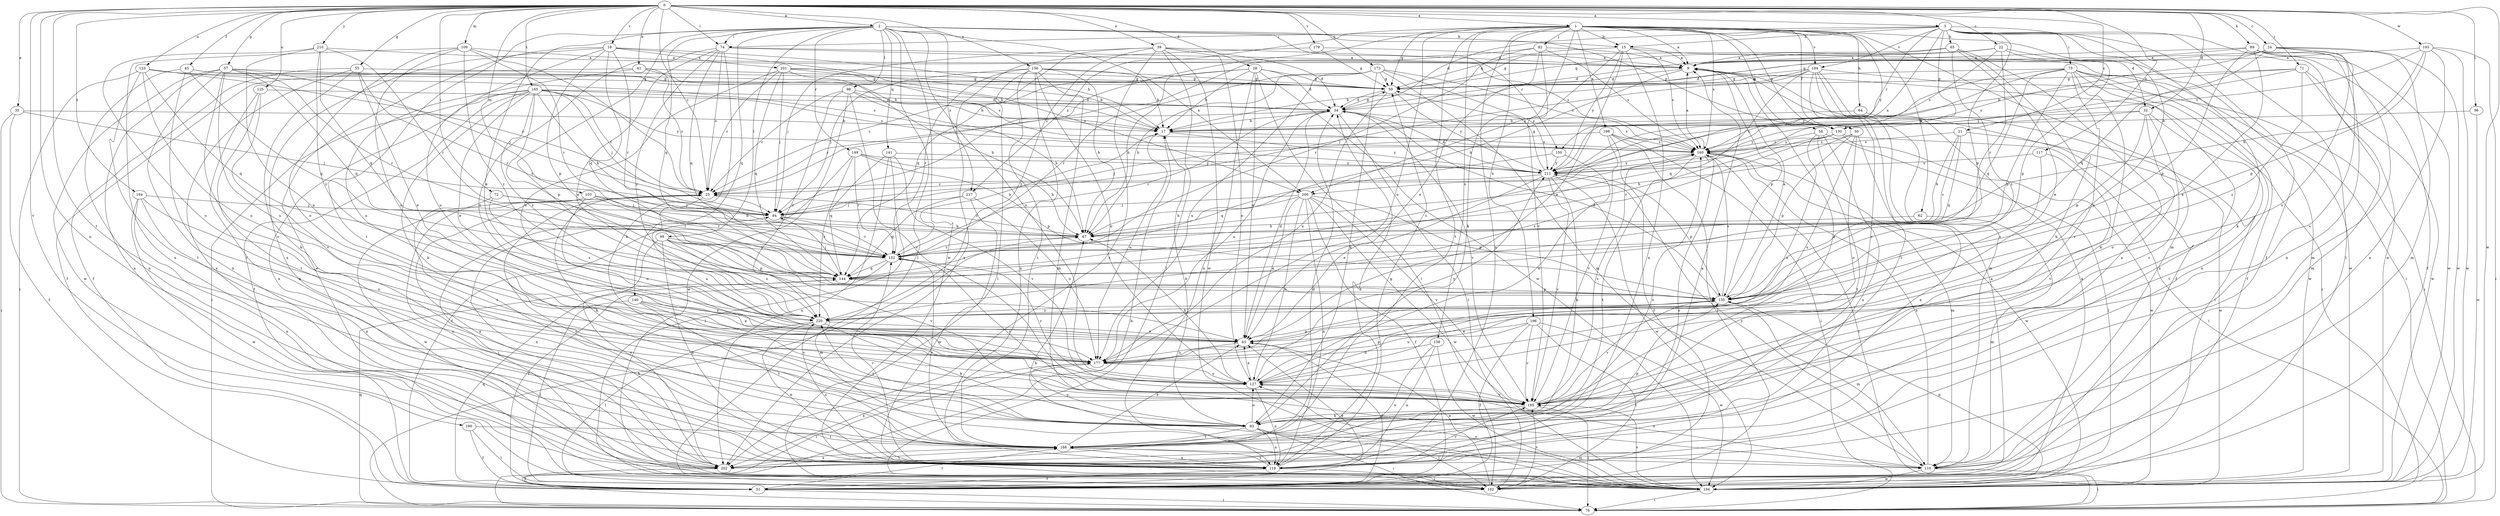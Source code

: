strict digraph  {
0;
1;
2;
3;
9;
15;
17;
19;
21;
22;
24;
25;
28;
32;
34;
35;
39;
41;
43;
45;
50;
51;
55;
57;
58;
59;
62;
64;
65;
67;
71;
72;
74;
75;
76;
82;
84;
89;
93;
96;
98;
99;
102;
103;
109;
110;
117;
118;
123;
125;
127;
130;
135;
140;
141;
144;
149;
150;
152;
156;
158;
160;
164;
165;
168;
173;
177;
179;
180;
184;
185;
193;
194;
196;
198;
200;
201;
202;
210;
211;
217;
220;
0 -> 1  [label=a];
0 -> 2  [label=a];
0 -> 3  [label=a];
0 -> 19  [label=c];
0 -> 21  [label=c];
0 -> 22  [label=c];
0 -> 24  [label=c];
0 -> 25  [label=c];
0 -> 28  [label=d];
0 -> 32  [label=d];
0 -> 35  [label=e];
0 -> 39  [label=e];
0 -> 41  [label=e];
0 -> 45  [label=f];
0 -> 55  [label=g];
0 -> 57  [label=g];
0 -> 71  [label=i];
0 -> 72  [label=i];
0 -> 74  [label=i];
0 -> 89  [label=k];
0 -> 96  [label=l];
0 -> 103  [label=m];
0 -> 109  [label=m];
0 -> 117  [label=n];
0 -> 118  [label=n];
0 -> 123  [label=o];
0 -> 125  [label=o];
0 -> 156  [label=s];
0 -> 164  [label=t];
0 -> 165  [label=t];
0 -> 168  [label=t];
0 -> 173  [label=u];
0 -> 179  [label=v];
0 -> 180  [label=v];
0 -> 193  [label=w];
0 -> 194  [label=w];
0 -> 210  [label=y];
1 -> 9  [label=a];
1 -> 15  [label=b];
1 -> 32  [label=d];
1 -> 50  [label=f];
1 -> 58  [label=g];
1 -> 59  [label=g];
1 -> 62  [label=h];
1 -> 64  [label=h];
1 -> 82  [label=j];
1 -> 84  [label=j];
1 -> 93  [label=k];
1 -> 110  [label=m];
1 -> 118  [label=n];
1 -> 130  [label=p];
1 -> 158  [label=s];
1 -> 160  [label=s];
1 -> 168  [label=t];
1 -> 177  [label=u];
1 -> 184  [label=v];
1 -> 196  [label=x];
1 -> 198  [label=x];
1 -> 211  [label=y];
1 -> 217  [label=z];
2 -> 15  [label=b];
2 -> 43  [label=e];
2 -> 74  [label=i];
2 -> 98  [label=l];
2 -> 99  [label=l];
2 -> 102  [label=l];
2 -> 127  [label=o];
2 -> 130  [label=p];
2 -> 140  [label=q];
2 -> 141  [label=q];
2 -> 144  [label=q];
2 -> 149  [label=r];
2 -> 150  [label=r];
2 -> 168  [label=t];
2 -> 194  [label=w];
2 -> 200  [label=x];
2 -> 217  [label=z];
2 -> 220  [label=z];
3 -> 15  [label=b];
3 -> 34  [label=d];
3 -> 51  [label=f];
3 -> 65  [label=h];
3 -> 74  [label=i];
3 -> 75  [label=i];
3 -> 93  [label=k];
3 -> 102  [label=l];
3 -> 127  [label=o];
3 -> 130  [label=p];
3 -> 135  [label=p];
3 -> 150  [label=r];
3 -> 184  [label=v];
3 -> 194  [label=w];
3 -> 200  [label=x];
9 -> 59  [label=g];
9 -> 67  [label=h];
9 -> 76  [label=i];
9 -> 135  [label=p];
15 -> 9  [label=a];
15 -> 43  [label=e];
15 -> 59  [label=g];
15 -> 76  [label=i];
15 -> 118  [label=n];
15 -> 160  [label=s];
15 -> 200  [label=x];
15 -> 211  [label=y];
17 -> 160  [label=s];
17 -> 177  [label=u];
17 -> 211  [label=y];
19 -> 17  [label=b];
19 -> 135  [label=p];
19 -> 144  [label=q];
19 -> 152  [label=r];
19 -> 177  [label=u];
19 -> 194  [label=w];
19 -> 200  [label=x];
19 -> 201  [label=x];
19 -> 202  [label=x];
21 -> 67  [label=h];
21 -> 144  [label=q];
21 -> 152  [label=r];
21 -> 160  [label=s];
21 -> 194  [label=w];
22 -> 9  [label=a];
22 -> 34  [label=d];
22 -> 59  [label=g];
22 -> 135  [label=p];
22 -> 152  [label=r];
22 -> 160  [label=s];
22 -> 194  [label=w];
24 -> 9  [label=a];
24 -> 59  [label=g];
24 -> 110  [label=m];
24 -> 144  [label=q];
24 -> 177  [label=u];
24 -> 185  [label=v];
24 -> 194  [label=w];
24 -> 211  [label=y];
25 -> 84  [label=j];
25 -> 93  [label=k];
25 -> 177  [label=u];
25 -> 202  [label=x];
28 -> 17  [label=b];
28 -> 25  [label=c];
28 -> 34  [label=d];
28 -> 43  [label=e];
28 -> 59  [label=g];
28 -> 67  [label=h];
28 -> 102  [label=l];
28 -> 118  [label=n];
28 -> 194  [label=w];
32 -> 17  [label=b];
32 -> 127  [label=o];
32 -> 135  [label=p];
32 -> 168  [label=t];
32 -> 185  [label=v];
32 -> 211  [label=y];
34 -> 17  [label=b];
34 -> 25  [label=c];
34 -> 59  [label=g];
34 -> 102  [label=l];
34 -> 152  [label=r];
34 -> 160  [label=s];
34 -> 177  [label=u];
34 -> 185  [label=v];
35 -> 17  [label=b];
35 -> 51  [label=f];
35 -> 76  [label=i];
35 -> 84  [label=j];
39 -> 9  [label=a];
39 -> 34  [label=d];
39 -> 84  [label=j];
39 -> 102  [label=l];
39 -> 127  [label=o];
39 -> 144  [label=q];
39 -> 194  [label=w];
39 -> 202  [label=x];
39 -> 220  [label=z];
41 -> 17  [label=b];
41 -> 25  [label=c];
41 -> 51  [label=f];
41 -> 59  [label=g];
41 -> 177  [label=u];
43 -> 34  [label=d];
43 -> 51  [label=f];
43 -> 177  [label=u];
45 -> 17  [label=b];
45 -> 59  [label=g];
45 -> 118  [label=n];
45 -> 144  [label=q];
45 -> 168  [label=t];
50 -> 67  [label=h];
50 -> 127  [label=o];
50 -> 135  [label=p];
50 -> 160  [label=s];
50 -> 177  [label=u];
50 -> 202  [label=x];
51 -> 9  [label=a];
51 -> 43  [label=e];
51 -> 76  [label=i];
51 -> 144  [label=q];
51 -> 168  [label=t];
55 -> 43  [label=e];
55 -> 51  [label=f];
55 -> 59  [label=g];
55 -> 93  [label=k];
55 -> 152  [label=r];
55 -> 202  [label=x];
57 -> 59  [label=g];
57 -> 84  [label=j];
57 -> 118  [label=n];
57 -> 144  [label=q];
57 -> 152  [label=r];
57 -> 177  [label=u];
57 -> 185  [label=v];
57 -> 194  [label=w];
57 -> 202  [label=x];
58 -> 102  [label=l];
58 -> 127  [label=o];
58 -> 160  [label=s];
58 -> 168  [label=t];
58 -> 202  [label=x];
59 -> 34  [label=d];
59 -> 177  [label=u];
59 -> 211  [label=y];
62 -> 67  [label=h];
62 -> 110  [label=m];
64 -> 17  [label=b];
64 -> 102  [label=l];
65 -> 9  [label=a];
65 -> 43  [label=e];
65 -> 59  [label=g];
65 -> 93  [label=k];
65 -> 118  [label=n];
65 -> 220  [label=z];
67 -> 25  [label=c];
67 -> 152  [label=r];
71 -> 17  [label=b];
71 -> 59  [label=g];
71 -> 110  [label=m];
71 -> 194  [label=w];
71 -> 211  [label=y];
71 -> 220  [label=z];
72 -> 84  [label=j];
72 -> 152  [label=r];
72 -> 185  [label=v];
72 -> 220  [label=z];
74 -> 9  [label=a];
74 -> 25  [label=c];
74 -> 43  [label=e];
74 -> 93  [label=k];
74 -> 144  [label=q];
74 -> 160  [label=s];
74 -> 177  [label=u];
74 -> 220  [label=z];
75 -> 25  [label=c];
75 -> 51  [label=f];
75 -> 59  [label=g];
75 -> 93  [label=k];
75 -> 118  [label=n];
75 -> 135  [label=p];
75 -> 144  [label=q];
75 -> 185  [label=v];
75 -> 194  [label=w];
75 -> 202  [label=x];
75 -> 211  [label=y];
76 -> 17  [label=b];
76 -> 67  [label=h];
76 -> 144  [label=q];
82 -> 9  [label=a];
82 -> 25  [label=c];
82 -> 43  [label=e];
82 -> 152  [label=r];
82 -> 160  [label=s];
82 -> 185  [label=v];
84 -> 67  [label=h];
84 -> 152  [label=r];
84 -> 202  [label=x];
89 -> 9  [label=a];
89 -> 34  [label=d];
89 -> 43  [label=e];
89 -> 51  [label=f];
89 -> 110  [label=m];
89 -> 118  [label=n];
89 -> 135  [label=p];
89 -> 194  [label=w];
93 -> 17  [label=b];
93 -> 76  [label=i];
93 -> 102  [label=l];
93 -> 118  [label=n];
93 -> 127  [label=o];
93 -> 168  [label=t];
93 -> 177  [label=u];
93 -> 220  [label=z];
96 -> 17  [label=b];
96 -> 194  [label=w];
98 -> 17  [label=b];
98 -> 25  [label=c];
98 -> 34  [label=d];
98 -> 67  [label=h];
98 -> 185  [label=v];
98 -> 194  [label=w];
98 -> 220  [label=z];
99 -> 110  [label=m];
99 -> 118  [label=n];
99 -> 135  [label=p];
99 -> 152  [label=r];
99 -> 185  [label=v];
99 -> 202  [label=x];
99 -> 220  [label=z];
102 -> 9  [label=a];
102 -> 43  [label=e];
102 -> 185  [label=v];
103 -> 67  [label=h];
103 -> 84  [label=j];
103 -> 152  [label=r];
103 -> 177  [label=u];
103 -> 194  [label=w];
109 -> 9  [label=a];
109 -> 25  [label=c];
109 -> 127  [label=o];
109 -> 152  [label=r];
109 -> 177  [label=u];
109 -> 202  [label=x];
109 -> 220  [label=z];
110 -> 76  [label=i];
110 -> 127  [label=o];
110 -> 160  [label=s];
110 -> 194  [label=w];
110 -> 211  [label=y];
117 -> 185  [label=v];
117 -> 211  [label=y];
117 -> 220  [label=z];
118 -> 25  [label=c];
118 -> 34  [label=d];
118 -> 51  [label=f];
118 -> 59  [label=g];
118 -> 102  [label=l];
118 -> 152  [label=r];
118 -> 168  [label=t];
118 -> 185  [label=v];
118 -> 220  [label=z];
123 -> 25  [label=c];
123 -> 59  [label=g];
123 -> 76  [label=i];
123 -> 144  [label=q];
123 -> 160  [label=s];
123 -> 168  [label=t];
123 -> 177  [label=u];
125 -> 34  [label=d];
125 -> 118  [label=n];
125 -> 168  [label=t];
125 -> 185  [label=v];
127 -> 43  [label=e];
127 -> 67  [label=h];
127 -> 118  [label=n];
127 -> 135  [label=p];
127 -> 152  [label=r];
127 -> 185  [label=v];
127 -> 211  [label=y];
130 -> 76  [label=i];
130 -> 152  [label=r];
130 -> 160  [label=s];
130 -> 194  [label=w];
130 -> 220  [label=z];
135 -> 9  [label=a];
135 -> 34  [label=d];
135 -> 110  [label=m];
135 -> 160  [label=s];
135 -> 185  [label=v];
135 -> 220  [label=z];
140 -> 43  [label=e];
140 -> 102  [label=l];
140 -> 168  [label=t];
140 -> 185  [label=v];
140 -> 220  [label=z];
141 -> 102  [label=l];
141 -> 144  [label=q];
141 -> 185  [label=v];
141 -> 202  [label=x];
141 -> 211  [label=y];
144 -> 84  [label=j];
144 -> 135  [label=p];
144 -> 160  [label=s];
149 -> 51  [label=f];
149 -> 67  [label=h];
149 -> 135  [label=p];
149 -> 152  [label=r];
149 -> 211  [label=y];
149 -> 220  [label=z];
150 -> 127  [label=o];
150 -> 144  [label=q];
150 -> 211  [label=y];
152 -> 17  [label=b];
152 -> 51  [label=f];
152 -> 144  [label=q];
156 -> 17  [label=b];
156 -> 59  [label=g];
156 -> 67  [label=h];
156 -> 84  [label=j];
156 -> 102  [label=l];
156 -> 110  [label=m];
156 -> 118  [label=n];
156 -> 127  [label=o];
156 -> 152  [label=r];
156 -> 168  [label=t];
158 -> 118  [label=n];
158 -> 177  [label=u];
158 -> 194  [label=w];
158 -> 202  [label=x];
160 -> 9  [label=a];
160 -> 76  [label=i];
160 -> 110  [label=m];
160 -> 168  [label=t];
160 -> 194  [label=w];
160 -> 202  [label=x];
160 -> 211  [label=y];
164 -> 84  [label=j];
164 -> 118  [label=n];
164 -> 127  [label=o];
164 -> 194  [label=w];
164 -> 202  [label=x];
165 -> 25  [label=c];
165 -> 34  [label=d];
165 -> 43  [label=e];
165 -> 51  [label=f];
165 -> 67  [label=h];
165 -> 76  [label=i];
165 -> 84  [label=j];
165 -> 93  [label=k];
165 -> 135  [label=p];
165 -> 160  [label=s];
165 -> 202  [label=x];
165 -> 211  [label=y];
165 -> 220  [label=z];
168 -> 43  [label=e];
168 -> 110  [label=m];
168 -> 118  [label=n];
168 -> 135  [label=p];
168 -> 152  [label=r];
168 -> 160  [label=s];
168 -> 202  [label=x];
173 -> 59  [label=g];
173 -> 67  [label=h];
173 -> 93  [label=k];
173 -> 110  [label=m];
173 -> 152  [label=r];
173 -> 160  [label=s];
173 -> 177  [label=u];
173 -> 211  [label=y];
177 -> 76  [label=i];
177 -> 127  [label=o];
177 -> 135  [label=p];
177 -> 202  [label=x];
179 -> 9  [label=a];
179 -> 59  [label=g];
179 -> 202  [label=x];
180 -> 51  [label=f];
180 -> 102  [label=l];
180 -> 168  [label=t];
184 -> 17  [label=b];
184 -> 51  [label=f];
184 -> 59  [label=g];
184 -> 76  [label=i];
184 -> 84  [label=j];
184 -> 110  [label=m];
184 -> 144  [label=q];
184 -> 168  [label=t];
184 -> 185  [label=v];
185 -> 9  [label=a];
185 -> 76  [label=i];
185 -> 93  [label=k];
185 -> 152  [label=r];
185 -> 160  [label=s];
193 -> 9  [label=a];
193 -> 67  [label=h];
193 -> 76  [label=i];
193 -> 118  [label=n];
193 -> 135  [label=p];
193 -> 160  [label=s];
193 -> 194  [label=w];
194 -> 67  [label=h];
194 -> 76  [label=i];
194 -> 84  [label=j];
194 -> 127  [label=o];
194 -> 135  [label=p];
194 -> 185  [label=v];
196 -> 43  [label=e];
196 -> 51  [label=f];
196 -> 102  [label=l];
196 -> 177  [label=u];
196 -> 185  [label=v];
196 -> 194  [label=w];
198 -> 51  [label=f];
198 -> 76  [label=i];
198 -> 84  [label=j];
198 -> 102  [label=l];
198 -> 160  [label=s];
198 -> 185  [label=v];
200 -> 43  [label=e];
200 -> 51  [label=f];
200 -> 67  [label=h];
200 -> 84  [label=j];
200 -> 118  [label=n];
200 -> 127  [label=o];
200 -> 135  [label=p];
200 -> 185  [label=v];
200 -> 194  [label=w];
201 -> 17  [label=b];
201 -> 25  [label=c];
201 -> 43  [label=e];
201 -> 59  [label=g];
201 -> 67  [label=h];
201 -> 84  [label=j];
201 -> 144  [label=q];
201 -> 160  [label=s];
202 -> 9  [label=a];
202 -> 25  [label=c];
202 -> 34  [label=d];
202 -> 51  [label=f];
202 -> 168  [label=t];
210 -> 9  [label=a];
210 -> 127  [label=o];
210 -> 144  [label=q];
210 -> 152  [label=r];
210 -> 177  [label=u];
210 -> 220  [label=z];
211 -> 25  [label=c];
211 -> 34  [label=d];
211 -> 43  [label=e];
211 -> 59  [label=g];
211 -> 93  [label=k];
211 -> 135  [label=p];
211 -> 185  [label=v];
211 -> 194  [label=w];
217 -> 84  [label=j];
217 -> 144  [label=q];
217 -> 177  [label=u];
217 -> 194  [label=w];
220 -> 43  [label=e];
220 -> 93  [label=k];
220 -> 102  [label=l];
220 -> 118  [label=n];
}
